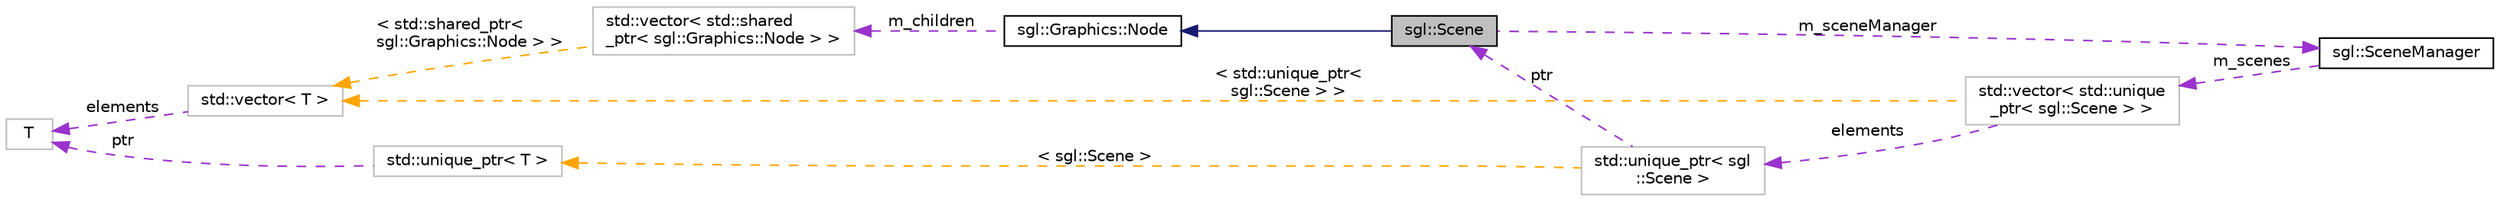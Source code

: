 digraph "sgl::Scene"
{
 // INTERACTIVE_SVG=YES
  edge [fontname="Helvetica",fontsize="10",labelfontname="Helvetica",labelfontsize="10"];
  node [fontname="Helvetica",fontsize="10",shape=record];
  rankdir="LR";
  Node1 [label="sgl::Scene",height=0.2,width=0.4,color="black", fillcolor="grey75", style="filled", fontcolor="black"];
  Node2 -> Node1 [dir="back",color="midnightblue",fontsize="10",style="solid",fontname="Helvetica"];
  Node2 [label="sgl::Graphics::Node",height=0.2,width=0.4,color="black", fillcolor="white", style="filled",URL="$dc/dee/classsgl_1_1Graphics_1_1Node.html",tooltip="Abstract base class for a scene graph node. "];
  Node3 -> Node2 [dir="back",color="darkorchid3",fontsize="10",style="dashed",label=" m_children" ,fontname="Helvetica"];
  Node3 [label="std::vector\< std::shared\l_ptr\< sgl::Graphics::Node \> \>",height=0.2,width=0.4,color="grey75", fillcolor="white", style="filled"];
  Node4 -> Node3 [dir="back",color="orange",fontsize="10",style="dashed",label=" \< std::shared_ptr\<\l sgl::Graphics::Node \> \>" ,fontname="Helvetica"];
  Node4 [label="std::vector\< T \>",height=0.2,width=0.4,color="grey75", fillcolor="white", style="filled",tooltip="STL class. "];
  Node5 -> Node4 [dir="back",color="darkorchid3",fontsize="10",style="dashed",label=" elements" ,fontname="Helvetica"];
  Node5 [label="T",height=0.2,width=0.4,color="grey75", fillcolor="white", style="filled"];
  Node6 -> Node1 [dir="back",color="darkorchid3",fontsize="10",style="dashed",label=" m_sceneManager" ,fontname="Helvetica"];
  Node6 [label="sgl::SceneManager",height=0.2,width=0.4,color="black", fillcolor="white", style="filled",URL="$de/dd2/classsgl_1_1SceneManager.html",tooltip="Scene manager, in charge of creating, handling and destroying scenes. "];
  Node7 -> Node6 [dir="back",color="darkorchid3",fontsize="10",style="dashed",label=" m_scenes" ,fontname="Helvetica"];
  Node7 [label="std::vector\< std::unique\l_ptr\< sgl::Scene \> \>",height=0.2,width=0.4,color="grey75", fillcolor="white", style="filled"];
  Node8 -> Node7 [dir="back",color="darkorchid3",fontsize="10",style="dashed",label=" elements" ,fontname="Helvetica"];
  Node8 [label="std::unique_ptr\< sgl\l::Scene \>",height=0.2,width=0.4,color="grey75", fillcolor="white", style="filled"];
  Node1 -> Node8 [dir="back",color="darkorchid3",fontsize="10",style="dashed",label=" ptr" ,fontname="Helvetica"];
  Node9 -> Node8 [dir="back",color="orange",fontsize="10",style="dashed",label=" \< sgl::Scene \>" ,fontname="Helvetica"];
  Node9 [label="std::unique_ptr\< T \>",height=0.2,width=0.4,color="grey75", fillcolor="white", style="filled",tooltip="STL class. "];
  Node5 -> Node9 [dir="back",color="darkorchid3",fontsize="10",style="dashed",label=" ptr" ,fontname="Helvetica"];
  Node4 -> Node7 [dir="back",color="orange",fontsize="10",style="dashed",label=" \< std::unique_ptr\<\l sgl::Scene \> \>" ,fontname="Helvetica"];
}
